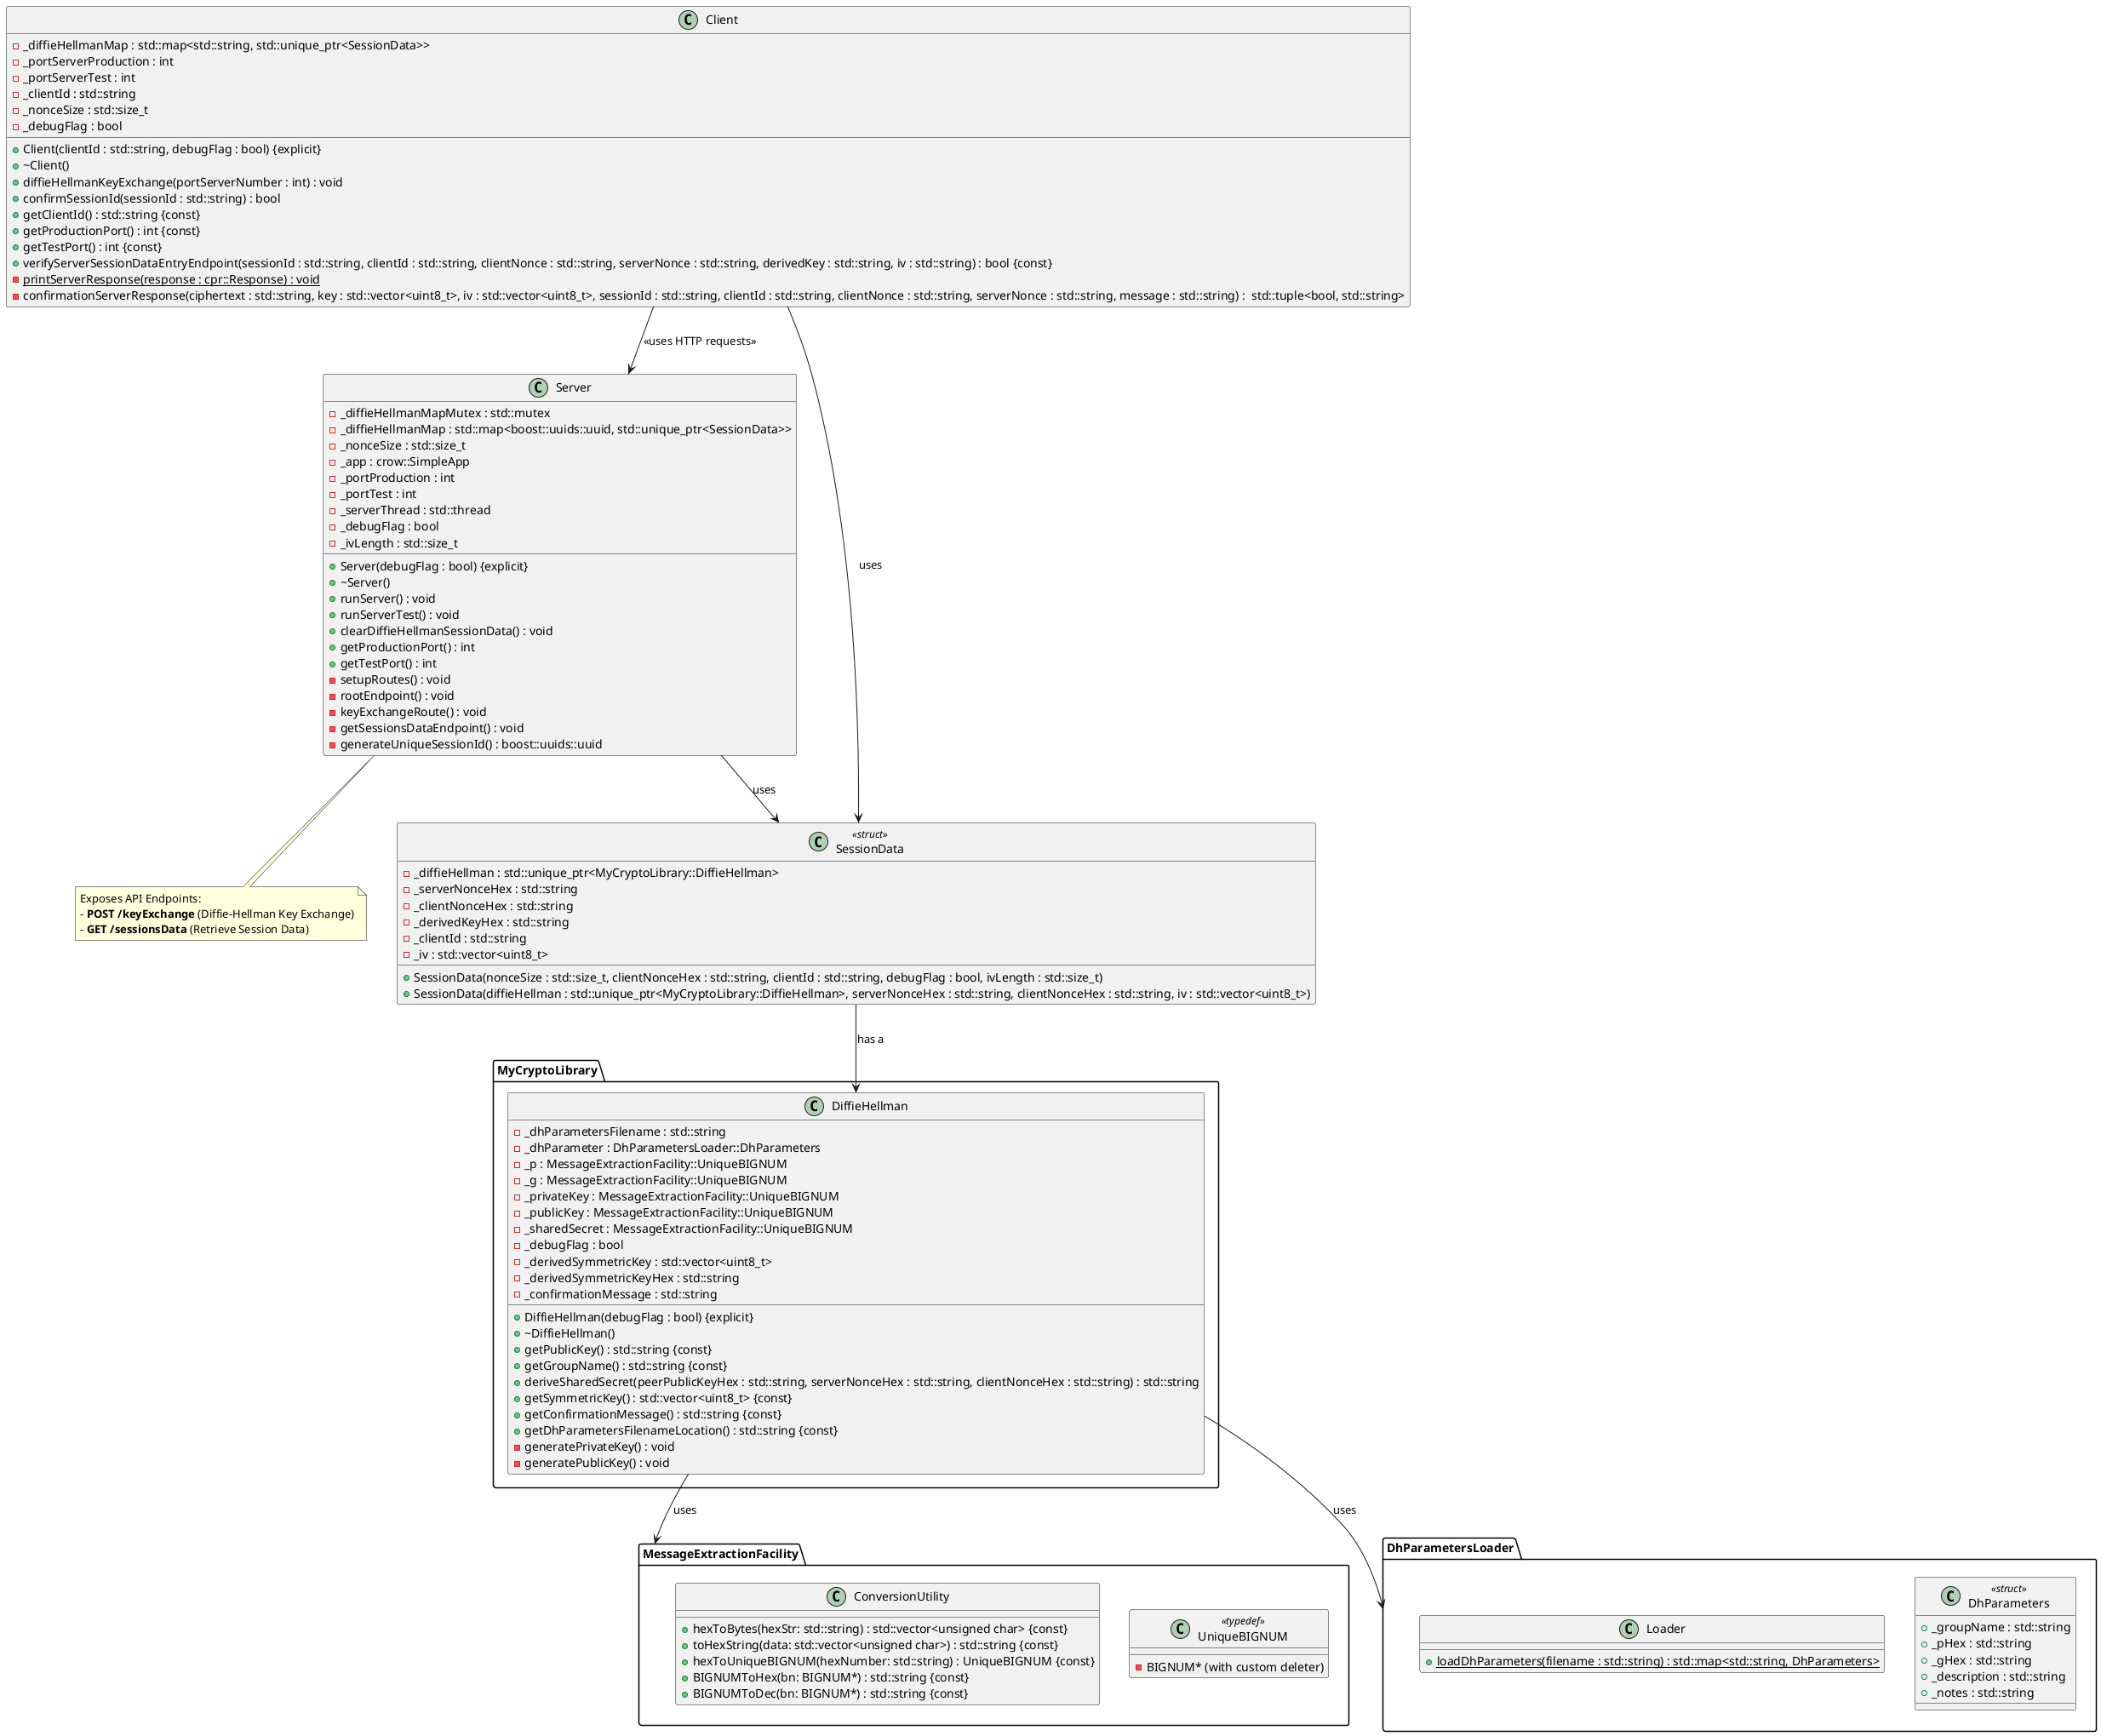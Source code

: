 "@startuml DH_protocol_with_injected_g_parameters_class_diagram"


class Server {
    - _diffieHellmanMapMutex : std::mutex
    - _diffieHellmanMap : std::map<boost::uuids::uuid, std::unique_ptr<SessionData>>
    - _nonceSize : std::size_t
    - _app : crow::SimpleApp
    - _portProduction : int
    - _portTest : int
    - _serverThread : std::thread
    - _debugFlag : bool
    - _ivLength : std::size_t
    
    + Server(debugFlag : bool) {explicit}
    + ~Server()
    + runServer() : void
    + runServerTest() : void
    + clearDiffieHellmanSessionData() : void
    + getProductionPort() : int
    + getTestPort() : int
    - setupRoutes() : void
    - rootEndpoint() : void
    - keyExchangeRoute() : void
    - getSessionsDataEndpoint() : void
    - generateUniqueSessionId() : boost::uuids::uuid
}

note "Exposes API Endpoints:\n- **POST /keyExchange** (Diffie-Hellman Key Exchange)\n- **GET /sessionsData** (Retrieve Session Data)" as ServerEndpointsNote
Server .. ServerEndpointsNote

class Client {
    - _diffieHellmanMap : std::map<std::string, std::unique_ptr<SessionData>>
    - _portServerProduction : int
    - _portServerTest : int 
    - _clientId : std::string
    - _nonceSize : std::size_t
    - _debugFlag : bool

    + Client(clientId : std::string, debugFlag : bool) {explicit}
    + ~Client()
    + diffieHellmanKeyExchange(portServerNumber : int) : void
    + confirmSessionId(sessionId : std::string) : bool
    + getClientId() : std::string {const}
    + getProductionPort() : int {const}
    + getTestPort() : int {const}
    + verifyServerSessionDataEntryEndpoint(sessionId : std::string, clientId : std::string, clientNonce : std::string, serverNonce : std::string, derivedKey : std::string, iv : std::string) : bool {const}
    - printServerResponse(response : cpr::Response) : void {static}
    - confirmationServerResponse(ciphertext : std::string, key : std::vector<uint8_t>, iv : std::vector<uint8_t>, sessionId : std::string, clientId : std::string, clientNonce : std::string, serverNonce : std::string, message : std::string) :  std::tuple<bool, std::string>
}

class SessionData <<struct>> {
    - _diffieHellman : std::unique_ptr<MyCryptoLibrary::DiffieHellman>
    - _serverNonceHex : std::string
    - _clientNonceHex : std::string
    - _derivedKeyHex : std::string
    - _clientId : std::string
    - _iv : std::vector<uint8_t>

    + SessionData(nonceSize : std::size_t, clientNonceHex : std::string, clientId : std::string, debugFlag : bool, ivLength : std::size_t)
    + SessionData(diffieHellman : std::unique_ptr<MyCryptoLibrary::DiffieHellman>, serverNonceHex : std::string, clientNonceHex : std::string, iv : std::vector<uint8_t>)
}

namespace MyCryptoLibrary {
    class DiffieHellman {
        - _dhParametersFilename : std::string
        - _dhParameter : DhParametersLoader::DhParameters
        - _p : MessageExtractionFacility::UniqueBIGNUM
        - _g : MessageExtractionFacility::UniqueBIGNUM
        - _privateKey : MessageExtractionFacility::UniqueBIGNUM
        - _publicKey : MessageExtractionFacility::UniqueBIGNUM
        - _sharedSecret : MessageExtractionFacility::UniqueBIGNUM
        - _debugFlag : bool
        - _derivedSymmetricKey : std::vector<uint8_t>
        - _derivedSymmetricKeyHex : std::string
        - _confirmationMessage : std::string

        + DiffieHellman(debugFlag : bool) {explicit}
        + ~DiffieHellman() 
        + getPublicKey() : std::string {const}
        + getGroupName() : std::string {const}
        + deriveSharedSecret(peerPublicKeyHex : std::string, serverNonceHex : std::string, clientNonceHex : std::string) : std::string
        + getSymmetricKey() : std::vector<uint8_t> {const}
        + getConfirmationMessage() : std::string {const}
        + getDhParametersFilenameLocation() : std::string {const}
        - generatePrivateKey() : void
        - generatePublicKey() : void
    }
}

namespace MessageExtractionFacility {
  class UniqueBIGNUM <<typedef>> {
    - BIGNUM* (with custom deleter)
  }

  class ConversionUtility {
    + hexToBytes(hexStr: std::string) : std::vector<unsigned char> {const}
    + toHexString(data: std::vector<unsigned char>) : std::string {const}
    + hexToUniqueBIGNUM(hexNumber: std::string) : UniqueBIGNUM {const}
    + BIGNUMToHex(bn: BIGNUM*) : std::string {const}
    + BIGNUMToDec(bn: BIGNUM*) : std::string {const}
  }
}

namespace DhParametersLoader {
    class DhParameters <<struct>> {
        + _groupName : std::string
        + _pHex : std::string
        + _gHex : std::string
        + _description : std::string
        + _notes : std::string
    }
    class Loader {
        {static} + loadDhParameters(filename : std::string) : std::map<std::string, DhParameters>
    }
}


MyCryptoLibrary.DiffieHellman --> DhParametersLoader : uses
MyCryptoLibrary.DiffieHellman --> MessageExtractionFacility : uses

Server --> SessionData : uses
Client --> SessionData : uses

Client --> Server : "<<uses HTTP requests>>"

SessionData --> MyCryptoLibrary.DiffieHellman : "has a"

@enduml